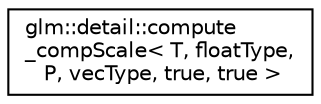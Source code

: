 digraph "Graphical Class Hierarchy"
{
 // LATEX_PDF_SIZE
  edge [fontname="Helvetica",fontsize="10",labelfontname="Helvetica",labelfontsize="10"];
  node [fontname="Helvetica",fontsize="10",shape=record];
  rankdir="LR";
  Node0 [label="glm::detail::compute\l_compScale\< T, floatType,\l P, vecType, true, true \>",height=0.2,width=0.4,color="black", fillcolor="white", style="filled",URL="$structglm_1_1detail_1_1compute__comp_scale_3_01_t_00_01float_type_00_01_p_00_01vec_type_00_01true_00_01true_01_4.html",tooltip=" "];
}
